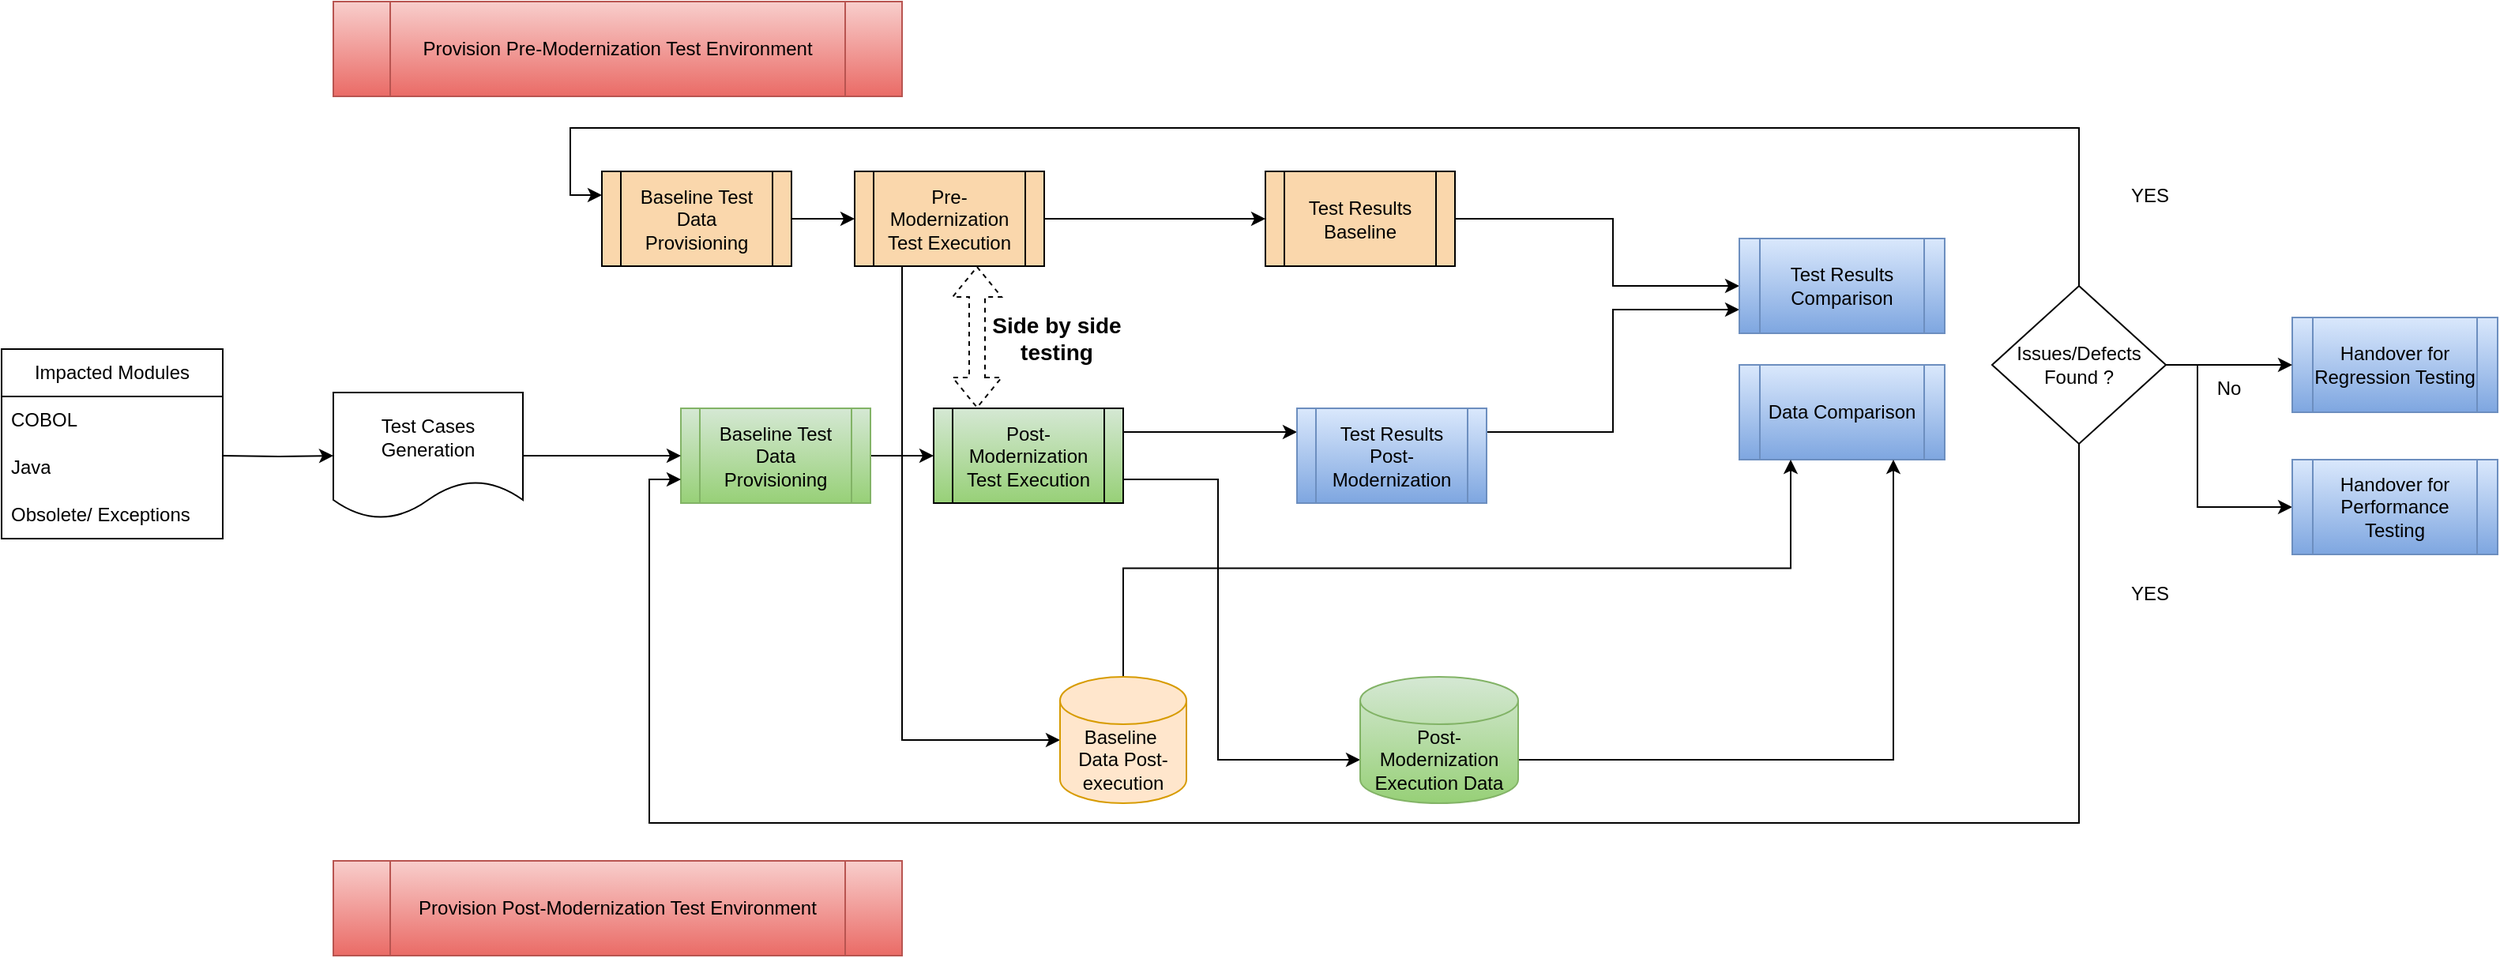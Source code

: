 <mxfile version="20.8.18" type="github" pages="2">
  <diagram name="Page-1" id="lryW137A7_xecyd_qi0n">
    <mxGraphModel dx="2190" dy="924" grid="1" gridSize="10" guides="1" tooltips="1" connect="1" arrows="1" fold="1" page="1" pageScale="1" pageWidth="827" pageHeight="1169" math="0" shadow="0">
      <root>
        <mxCell id="0" />
        <mxCell id="1" parent="0" />
        <mxCell id="WqO82yuMAQhep9-diVYG-1" style="edgeStyle=orthogonalEdgeStyle;rounded=0;orthogonalLoop=1;jettySize=auto;html=1;exitX=1;exitY=0.5;exitDx=0;exitDy=0;entryX=0;entryY=0.5;entryDx=0;entryDy=0;" edge="1" parent="1" source="WqO82yuMAQhep9-diVYG-4" target="WqO82yuMAQhep9-diVYG-6">
          <mxGeometry relative="1" as="geometry" />
        </mxCell>
        <mxCell id="WqO82yuMAQhep9-diVYG-2" style="edgeStyle=orthogonalEdgeStyle;rounded=0;orthogonalLoop=1;jettySize=auto;html=1;exitX=0.25;exitY=1;exitDx=0;exitDy=0;entryX=0;entryY=0.5;entryDx=0;entryDy=0;entryPerimeter=0;" edge="1" parent="1" source="WqO82yuMAQhep9-diVYG-4" target="WqO82yuMAQhep9-diVYG-18">
          <mxGeometry relative="1" as="geometry" />
        </mxCell>
        <mxCell id="WqO82yuMAQhep9-diVYG-4" value="Pre-Modernization Test Execution" style="shape=process;whiteSpace=wrap;html=1;backgroundOutline=1;fillColor=#fad7ac;" vertex="1" parent="1">
          <mxGeometry x="170" y="117.5" width="120" height="60" as="geometry" />
        </mxCell>
        <mxCell id="WqO82yuMAQhep9-diVYG-31" style="edgeStyle=orthogonalEdgeStyle;rounded=0;orthogonalLoop=1;jettySize=auto;html=1;exitX=1;exitY=0.5;exitDx=0;exitDy=0;entryX=0;entryY=0.5;entryDx=0;entryDy=0;" edge="1" parent="1" source="WqO82yuMAQhep9-diVYG-6" target="WqO82yuMAQhep9-diVYG-15">
          <mxGeometry relative="1" as="geometry">
            <Array as="points">
              <mxPoint x="650" y="148" />
              <mxPoint x="650" y="190" />
            </Array>
          </mxGeometry>
        </mxCell>
        <mxCell id="WqO82yuMAQhep9-diVYG-6" value="Test Results Baseline" style="shape=process;whiteSpace=wrap;html=1;backgroundOutline=1;fillColor=#fad7ac;" vertex="1" parent="1">
          <mxGeometry x="430" y="117.5" width="120" height="60" as="geometry" />
        </mxCell>
        <mxCell id="WqO82yuMAQhep9-diVYG-7" style="edgeStyle=orthogonalEdgeStyle;rounded=0;orthogonalLoop=1;jettySize=auto;html=1;exitX=1;exitY=0.5;exitDx=0;exitDy=0;entryX=0;entryY=0.5;entryDx=0;entryDy=0;" edge="1" parent="1" source="WqO82yuMAQhep9-diVYG-8" target="WqO82yuMAQhep9-diVYG-4">
          <mxGeometry relative="1" as="geometry" />
        </mxCell>
        <mxCell id="WqO82yuMAQhep9-diVYG-8" value="Baseline Test Data Provisioning" style="shape=process;whiteSpace=wrap;html=1;backgroundOutline=1;fillColor=#fad7ac;" vertex="1" parent="1">
          <mxGeometry x="10" y="117.5" width="120" height="60" as="geometry" />
        </mxCell>
        <mxCell id="WqO82yuMAQhep9-diVYG-9" style="edgeStyle=orthogonalEdgeStyle;rounded=0;orthogonalLoop=1;jettySize=auto;html=1;exitX=1;exitY=0.75;exitDx=0;exitDy=0;entryX=0;entryY=0;entryDx=0;entryDy=52.5;entryPerimeter=0;" edge="1" parent="1" source="WqO82yuMAQhep9-diVYG-12" target="WqO82yuMAQhep9-diVYG-20">
          <mxGeometry relative="1" as="geometry">
            <Array as="points">
              <mxPoint x="400" y="312.5" />
              <mxPoint x="400" y="490.5" />
            </Array>
          </mxGeometry>
        </mxCell>
        <mxCell id="WqO82yuMAQhep9-diVYG-10" style="edgeStyle=orthogonalEdgeStyle;rounded=0;orthogonalLoop=1;jettySize=auto;html=1;exitX=1;exitY=0.25;exitDx=0;exitDy=0;entryX=0;entryY=0.25;entryDx=0;entryDy=0;" edge="1" parent="1" source="WqO82yuMAQhep9-diVYG-12" target="WqO82yuMAQhep9-diVYG-14">
          <mxGeometry relative="1" as="geometry" />
        </mxCell>
        <mxCell id="WqO82yuMAQhep9-diVYG-12" value="Post-Modernization Test Execution" style="shape=process;whiteSpace=wrap;html=1;backgroundOutline=1;gradientColor=#97d077;fillColor=#d5e8d4;" vertex="1" parent="1">
          <mxGeometry x="220" y="267.5" width="120" height="60" as="geometry" />
        </mxCell>
        <mxCell id="WqO82yuMAQhep9-diVYG-30" style="edgeStyle=orthogonalEdgeStyle;rounded=0;orthogonalLoop=1;jettySize=auto;html=1;exitX=1;exitY=0.25;exitDx=0;exitDy=0;entryX=0;entryY=0.75;entryDx=0;entryDy=0;" edge="1" parent="1" source="WqO82yuMAQhep9-diVYG-14" target="WqO82yuMAQhep9-diVYG-15">
          <mxGeometry relative="1" as="geometry" />
        </mxCell>
        <mxCell id="WqO82yuMAQhep9-diVYG-14" value="Test Results Post-Modernization" style="shape=process;whiteSpace=wrap;html=1;backgroundOutline=1;gradientColor=#7ea6e0;fillColor=#dae8fc;strokeColor=#6c8ebf;" vertex="1" parent="1">
          <mxGeometry x="450" y="267.5" width="120" height="60" as="geometry" />
        </mxCell>
        <mxCell id="WqO82yuMAQhep9-diVYG-15" value="Test Results Comparison" style="shape=process;whiteSpace=wrap;html=1;backgroundOutline=1;gradientColor=#7ea6e0;fillColor=#dae8fc;strokeColor=#6c8ebf;" vertex="1" parent="1">
          <mxGeometry x="730" y="160" width="130" height="60" as="geometry" />
        </mxCell>
        <mxCell id="WqO82yuMAQhep9-diVYG-16" value="Data Comparison" style="shape=process;whiteSpace=wrap;html=1;backgroundOutline=1;gradientColor=#7ea6e0;fillColor=#dae8fc;strokeColor=#6c8ebf;" vertex="1" parent="1">
          <mxGeometry x="730" y="240" width="130" height="60" as="geometry" />
        </mxCell>
        <mxCell id="WqO82yuMAQhep9-diVYG-17" style="edgeStyle=orthogonalEdgeStyle;rounded=0;orthogonalLoop=1;jettySize=auto;html=1;exitX=0.5;exitY=0;exitDx=0;exitDy=0;exitPerimeter=0;entryX=0.25;entryY=1;entryDx=0;entryDy=0;" edge="1" parent="1" source="WqO82yuMAQhep9-diVYG-18" target="WqO82yuMAQhep9-diVYG-16">
          <mxGeometry relative="1" as="geometry" />
        </mxCell>
        <mxCell id="WqO82yuMAQhep9-diVYG-18" value="Baseline&amp;nbsp; Data Post-execution" style="shape=cylinder3;whiteSpace=wrap;html=1;boundedLbl=1;backgroundOutline=1;size=15;fillColor=#ffe6cc;strokeColor=#d79b00;" vertex="1" parent="1">
          <mxGeometry x="300" y="437.5" width="80" height="80" as="geometry" />
        </mxCell>
        <mxCell id="WqO82yuMAQhep9-diVYG-19" style="edgeStyle=orthogonalEdgeStyle;rounded=0;orthogonalLoop=1;jettySize=auto;html=1;exitX=1;exitY=0;exitDx=0;exitDy=52.5;exitPerimeter=0;entryX=0.75;entryY=1;entryDx=0;entryDy=0;" edge="1" parent="1" source="WqO82yuMAQhep9-diVYG-20" target="WqO82yuMAQhep9-diVYG-16">
          <mxGeometry relative="1" as="geometry" />
        </mxCell>
        <mxCell id="WqO82yuMAQhep9-diVYG-20" value="Post-Modernization Execution Data" style="shape=cylinder3;whiteSpace=wrap;html=1;boundedLbl=1;backgroundOutline=1;size=15;fillColor=#d5e8d4;gradientColor=#97d077;strokeColor=#82b366;" vertex="1" parent="1">
          <mxGeometry x="490" y="437.5" width="100" height="80" as="geometry" />
        </mxCell>
        <mxCell id="WqO82yuMAQhep9-diVYG-21" value="" style="shape=flexArrow;endArrow=classic;startArrow=classic;html=1;rounded=0;dashed=1;edgeStyle=orthogonalEdgeStyle;" edge="1" parent="1">
          <mxGeometry width="100" height="100" relative="1" as="geometry">
            <mxPoint x="247.5" y="267.5" as="sourcePoint" />
            <mxPoint x="247.5" y="177.5" as="targetPoint" />
          </mxGeometry>
        </mxCell>
        <mxCell id="WqO82yuMAQhep9-diVYG-22" value="&lt;font style=&quot;font-size: 14px&quot;&gt;&lt;b&gt;Side by side testing&lt;/b&gt;&lt;/font&gt;" style="text;html=1;strokeColor=none;fillColor=none;align=center;verticalAlign=middle;whiteSpace=wrap;rounded=0;" vertex="1" parent="1">
          <mxGeometry x="252.5" y="207.5" width="90" height="30" as="geometry" />
        </mxCell>
        <mxCell id="WqO82yuMAQhep9-diVYG-28" style="edgeStyle=orthogonalEdgeStyle;rounded=0;orthogonalLoop=1;jettySize=auto;html=1;exitX=1;exitY=0.5;exitDx=0;exitDy=0;entryX=0;entryY=0.5;entryDx=0;entryDy=0;" edge="1" parent="1" source="WqO82yuMAQhep9-diVYG-29" target="WqO82yuMAQhep9-diVYG-12">
          <mxGeometry relative="1" as="geometry" />
        </mxCell>
        <mxCell id="WqO82yuMAQhep9-diVYG-29" value="Baseline Test Data Provisioning" style="shape=process;whiteSpace=wrap;html=1;backgroundOutline=1;fillColor=#d5e8d4;gradientColor=#97d077;strokeColor=#82b366;" vertex="1" parent="1">
          <mxGeometry x="60" y="267.5" width="120" height="60" as="geometry" />
        </mxCell>
        <mxCell id="WqO82yuMAQhep9-diVYG-43" style="edgeStyle=orthogonalEdgeStyle;rounded=0;orthogonalLoop=1;jettySize=auto;html=1;exitX=1;exitY=0.5;exitDx=0;exitDy=0;entryX=0;entryY=0.5;entryDx=0;entryDy=0;" edge="1" parent="1" source="WqO82yuMAQhep9-diVYG-33" target="WqO82yuMAQhep9-diVYG-29">
          <mxGeometry relative="1" as="geometry" />
        </mxCell>
        <mxCell id="WqO82yuMAQhep9-diVYG-33" value="Test Cases Generation" style="shape=document;whiteSpace=wrap;html=1;boundedLbl=1;" vertex="1" parent="1">
          <mxGeometry x="-160" y="257.5" width="120" height="80" as="geometry" />
        </mxCell>
        <mxCell id="WqO82yuMAQhep9-diVYG-34" value="Impacted Modules" style="swimlane;fontStyle=0;childLayout=stackLayout;horizontal=1;startSize=30;horizontalStack=0;resizeParent=1;resizeParentMax=0;resizeLast=0;collapsible=1;marginBottom=0;whiteSpace=wrap;html=1;" vertex="1" parent="1">
          <mxGeometry x="-370" y="230" width="140" height="120" as="geometry" />
        </mxCell>
        <mxCell id="WqO82yuMAQhep9-diVYG-35" value="COBOL" style="text;strokeColor=none;fillColor=none;align=left;verticalAlign=middle;spacingLeft=4;spacingRight=4;overflow=hidden;points=[[0,0.5],[1,0.5]];portConstraint=eastwest;rotatable=0;whiteSpace=wrap;html=1;" vertex="1" parent="WqO82yuMAQhep9-diVYG-34">
          <mxGeometry y="30" width="140" height="30" as="geometry" />
        </mxCell>
        <mxCell id="WqO82yuMAQhep9-diVYG-37" value="Java" style="text;strokeColor=none;fillColor=none;align=left;verticalAlign=middle;spacingLeft=4;spacingRight=4;overflow=hidden;points=[[0,0.5],[1,0.5]];portConstraint=eastwest;rotatable=0;whiteSpace=wrap;html=1;" vertex="1" parent="WqO82yuMAQhep9-diVYG-34">
          <mxGeometry y="60" width="140" height="30" as="geometry" />
        </mxCell>
        <mxCell id="WqO82yuMAQhep9-diVYG-36" value="Obsolete/ Exceptions" style="text;strokeColor=none;fillColor=none;align=left;verticalAlign=middle;spacingLeft=4;spacingRight=4;overflow=hidden;points=[[0,0.5],[1,0.5]];portConstraint=eastwest;rotatable=0;whiteSpace=wrap;html=1;" vertex="1" parent="WqO82yuMAQhep9-diVYG-34">
          <mxGeometry y="90" width="140" height="30" as="geometry" />
        </mxCell>
        <mxCell id="WqO82yuMAQhep9-diVYG-38" style="edgeStyle=orthogonalEdgeStyle;rounded=0;orthogonalLoop=1;jettySize=auto;html=1;exitX=1;exitY=0.5;exitDx=0;exitDy=0;" edge="1" parent="1" target="WqO82yuMAQhep9-diVYG-33">
          <mxGeometry relative="1" as="geometry">
            <mxPoint x="-230.0" y="297.5" as="sourcePoint" />
          </mxGeometry>
        </mxCell>
        <mxCell id="WqO82yuMAQhep9-diVYG-39" value="Provision Pre-Modernization Test Environment" style="shape=process;whiteSpace=wrap;html=1;backgroundOutline=1;fillColor=#f8cecc;gradientColor=#ea6b66;strokeColor=#b85450;" vertex="1" parent="1">
          <mxGeometry x="-160" y="10" width="360" height="60" as="geometry" />
        </mxCell>
        <mxCell id="WqO82yuMAQhep9-diVYG-40" value="Provision Post-Modernization Test Environment" style="shape=process;whiteSpace=wrap;html=1;backgroundOutline=1;fillColor=#f8cecc;gradientColor=#ea6b66;strokeColor=#b85450;" vertex="1" parent="1">
          <mxGeometry x="-160" y="554" width="360" height="60" as="geometry" />
        </mxCell>
        <mxCell id="WqO82yuMAQhep9-diVYG-44" style="edgeStyle=orthogonalEdgeStyle;rounded=0;orthogonalLoop=1;jettySize=auto;html=1;entryX=0;entryY=0.25;entryDx=0;entryDy=0;exitX=0.5;exitY=0;exitDx=0;exitDy=0;" edge="1" parent="1" source="WqO82yuMAQhep9-diVYG-53" target="WqO82yuMAQhep9-diVYG-8">
          <mxGeometry relative="1" as="geometry">
            <mxPoint x="1010" y="180" as="sourcePoint" />
            <Array as="points">
              <mxPoint x="945" y="90" />
              <mxPoint x="-10" y="90" />
              <mxPoint x="-10" y="133" />
            </Array>
          </mxGeometry>
        </mxCell>
        <mxCell id="WqO82yuMAQhep9-diVYG-48" value="Handover for Regression Testing" style="shape=process;whiteSpace=wrap;html=1;backgroundOutline=1;gradientColor=#7ea6e0;fillColor=#dae8fc;strokeColor=#6c8ebf;" vertex="1" parent="1">
          <mxGeometry x="1080" y="210" width="130" height="60" as="geometry" />
        </mxCell>
        <mxCell id="WqO82yuMAQhep9-diVYG-55" style="edgeStyle=orthogonalEdgeStyle;rounded=0;orthogonalLoop=1;jettySize=auto;html=1;exitX=0.5;exitY=1;exitDx=0;exitDy=0;entryX=0;entryY=0.75;entryDx=0;entryDy=0;" edge="1" parent="1" source="WqO82yuMAQhep9-diVYG-53" target="WqO82yuMAQhep9-diVYG-29">
          <mxGeometry relative="1" as="geometry">
            <Array as="points">
              <mxPoint x="945" y="530" />
              <mxPoint x="40" y="530" />
              <mxPoint x="40" y="313" />
            </Array>
          </mxGeometry>
        </mxCell>
        <mxCell id="WqO82yuMAQhep9-diVYG-56" style="edgeStyle=orthogonalEdgeStyle;rounded=0;orthogonalLoop=1;jettySize=auto;html=1;exitX=1;exitY=0.5;exitDx=0;exitDy=0;entryX=0;entryY=0.5;entryDx=0;entryDy=0;" edge="1" parent="1" source="WqO82yuMAQhep9-diVYG-53" target="WqO82yuMAQhep9-diVYG-48">
          <mxGeometry relative="1" as="geometry" />
        </mxCell>
        <mxCell id="WqO82yuMAQhep9-diVYG-62" style="edgeStyle=orthogonalEdgeStyle;rounded=0;orthogonalLoop=1;jettySize=auto;html=1;exitX=1;exitY=0.5;exitDx=0;exitDy=0;entryX=0;entryY=0.5;entryDx=0;entryDy=0;" edge="1" parent="1" source="WqO82yuMAQhep9-diVYG-53" target="WqO82yuMAQhep9-diVYG-61">
          <mxGeometry relative="1" as="geometry">
            <Array as="points">
              <mxPoint x="1020" y="240" />
              <mxPoint x="1020" y="330" />
            </Array>
          </mxGeometry>
        </mxCell>
        <mxCell id="WqO82yuMAQhep9-diVYG-53" value="Issues/Defects Found ?" style="rhombus;whiteSpace=wrap;html=1;" vertex="1" parent="1">
          <mxGeometry x="890" y="190" width="110" height="100" as="geometry" />
        </mxCell>
        <mxCell id="WqO82yuMAQhep9-diVYG-57" value="YES" style="text;html=1;strokeColor=none;fillColor=none;align=center;verticalAlign=middle;whiteSpace=wrap;rounded=0;" vertex="1" parent="1">
          <mxGeometry x="960" y="117.5" width="60" height="30" as="geometry" />
        </mxCell>
        <mxCell id="WqO82yuMAQhep9-diVYG-58" value="YES" style="text;html=1;strokeColor=none;fillColor=none;align=center;verticalAlign=middle;whiteSpace=wrap;rounded=0;" vertex="1" parent="1">
          <mxGeometry x="960" y="370" width="60" height="30" as="geometry" />
        </mxCell>
        <mxCell id="WqO82yuMAQhep9-diVYG-59" value="No" style="text;html=1;strokeColor=none;fillColor=none;align=center;verticalAlign=middle;whiteSpace=wrap;rounded=0;" vertex="1" parent="1">
          <mxGeometry x="1010" y="240" width="60" height="30" as="geometry" />
        </mxCell>
        <mxCell id="WqO82yuMAQhep9-diVYG-61" value="Handover for Performance Testing" style="shape=process;whiteSpace=wrap;html=1;backgroundOutline=1;gradientColor=#7ea6e0;fillColor=#dae8fc;strokeColor=#6c8ebf;" vertex="1" parent="1">
          <mxGeometry x="1080" y="300" width="130" height="60" as="geometry" />
        </mxCell>
      </root>
    </mxGraphModel>
  </diagram>
  <diagram id="UNofo1oD9fVsMr8ZcupG" name="Page-2">
    <mxGraphModel dx="1781" dy="647" grid="1" gridSize="10" guides="1" tooltips="1" connect="1" arrows="1" fold="1" page="1" pageScale="1" pageWidth="827" pageHeight="1169" math="0" shadow="0">
      <root>
        <mxCell id="0" />
        <mxCell id="1" parent="0" />
        <mxCell id="orEndYyQ-1OZKGBUq193-45" style="edgeStyle=orthogonalEdgeStyle;rounded=0;orthogonalLoop=1;jettySize=auto;html=1;exitX=1;exitY=0.5;exitDx=0;exitDy=0;entryX=0;entryY=0.25;entryDx=0;entryDy=0;" edge="1" parent="1" source="orEndYyQ-1OZKGBUq193-15" target="orEndYyQ-1OZKGBUq193-27">
          <mxGeometry relative="1" as="geometry" />
        </mxCell>
        <mxCell id="orEndYyQ-1OZKGBUq193-15" value="&lt;div&gt;Existing Test Cases&amp;nbsp;&lt;/div&gt;" style="shape=document;whiteSpace=wrap;html=1;boundedLbl=1;fillColor=#ffe6cc;strokeColor=#d79b00;" vertex="1" parent="1">
          <mxGeometry x="-159" y="121" width="130" height="80" as="geometry" />
        </mxCell>
        <mxCell id="orEndYyQ-1OZKGBUq193-44" style="edgeStyle=orthogonalEdgeStyle;rounded=0;orthogonalLoop=1;jettySize=auto;html=1;exitX=1;exitY=0.25;exitDx=0;exitDy=0;entryX=0;entryY=0.5;entryDx=0;entryDy=0;" edge="1" parent="1" source="orEndYyQ-1OZKGBUq193-18" target="orEndYyQ-1OZKGBUq193-27">
          <mxGeometry relative="1" as="geometry" />
        </mxCell>
        <mxCell id="orEndYyQ-1OZKGBUq193-18" value="&lt;div&gt;New Test Cases&amp;nbsp;&lt;/div&gt;" style="shape=document;whiteSpace=wrap;html=1;boundedLbl=1;fillColor=#d5e8d4;gradientColor=#97d077;strokeColor=#82b366;" vertex="1" parent="1">
          <mxGeometry x="-160" y="280" width="130" height="80" as="geometry" />
        </mxCell>
        <mxCell id="orEndYyQ-1OZKGBUq193-19" style="edgeStyle=orthogonalEdgeStyle;rounded=0;orthogonalLoop=1;jettySize=auto;html=1;exitX=1;exitY=0.5;exitDx=0;exitDy=0;entryX=0;entryY=0.5;entryDx=0;entryDy=0;" edge="1" parent="1" source="orEndYyQ-1OZKGBUq193-39" target="orEndYyQ-1OZKGBUq193-18">
          <mxGeometry relative="1" as="geometry">
            <mxPoint x="-200" y="280" as="sourcePoint" />
          </mxGeometry>
        </mxCell>
        <mxCell id="orEndYyQ-1OZKGBUq193-20" value="DTCC SME to Support" style="shape=umlActor;verticalLabelPosition=bottom;verticalAlign=top;html=1;outlineConnect=0;" vertex="1" parent="1">
          <mxGeometry x="-230" y="300" width="20" height="40" as="geometry" />
        </mxCell>
        <mxCell id="orEndYyQ-1OZKGBUq193-49" style="edgeStyle=orthogonalEdgeStyle;rounded=0;orthogonalLoop=1;jettySize=auto;html=1;exitX=1;exitY=0.5;exitDx=0;exitDy=0;entryX=0;entryY=0.5;entryDx=0;entryDy=0;" edge="1" parent="1" source="orEndYyQ-1OZKGBUq193-21" target="orEndYyQ-1OZKGBUq193-46">
          <mxGeometry relative="1" as="geometry" />
        </mxCell>
        <mxCell id="orEndYyQ-1OZKGBUq193-21" value="Automate Test Cases using Jagacy 3270" style="shape=process;whiteSpace=wrap;html=1;backgroundOutline=1;fillColor=#d5e8d4;gradientColor=#97d077;strokeColor=#82b366;" vertex="1" parent="1">
          <mxGeometry x="270" y="205" width="120" height="60" as="geometry" />
        </mxCell>
        <mxCell id="orEndYyQ-1OZKGBUq193-23" style="edgeStyle=orthogonalEdgeStyle;rounded=0;orthogonalLoop=1;jettySize=auto;html=1;exitX=1;exitY=0.25;exitDx=0;exitDy=0;entryX=0;entryY=0.5;entryDx=0;entryDy=0;" edge="1" parent="1" source="orEndYyQ-1OZKGBUq193-27" target="orEndYyQ-1OZKGBUq193-29">
          <mxGeometry relative="1" as="geometry">
            <mxPoint x="160" y="170" as="sourcePoint" />
          </mxGeometry>
        </mxCell>
        <mxCell id="orEndYyQ-1OZKGBUq193-43" style="edgeStyle=orthogonalEdgeStyle;rounded=0;orthogonalLoop=1;jettySize=auto;html=1;exitX=1;exitY=0.5;exitDx=0;exitDy=0;entryX=0;entryY=0.5;entryDx=0;entryDy=0;" edge="1" parent="1" source="orEndYyQ-1OZKGBUq193-27" target="orEndYyQ-1OZKGBUq193-21">
          <mxGeometry relative="1" as="geometry" />
        </mxCell>
        <mxCell id="orEndYyQ-1OZKGBUq193-27" value="&lt;div&gt;Test Cases&amp;nbsp;&lt;/div&gt;&lt;div&gt;&amp;nbsp;for Side by Side Testing&lt;br&gt;&lt;/div&gt;" style="shape=process;whiteSpace=wrap;html=1;backgroundOutline=1;gradientColor=#97d077;fillColor=#d5e8d4;strokeColor=#82b366;" vertex="1" parent="1">
          <mxGeometry x="30" y="205" width="120" height="60" as="geometry" />
        </mxCell>
        <mxCell id="orEndYyQ-1OZKGBUq193-28" style="edgeStyle=orthogonalEdgeStyle;rounded=0;orthogonalLoop=1;jettySize=auto;html=1;exitX=0.25;exitY=1;exitDx=0;exitDy=0;entryX=0;entryY=0.25;entryDx=0;entryDy=0;" edge="1" parent="1" source="orEndYyQ-1OZKGBUq193-29" target="orEndYyQ-1OZKGBUq193-21">
          <mxGeometry relative="1" as="geometry" />
        </mxCell>
        <mxCell id="orEndYyQ-1OZKGBUq193-29" value="Reuse Existing Automated Test Scripts" style="rounded=0;whiteSpace=wrap;html=1;fillColor=#ffe6cc;strokeColor=#d79b00;" vertex="1" parent="1">
          <mxGeometry x="200" y="120" width="120" height="60" as="geometry" />
        </mxCell>
        <mxCell id="orEndYyQ-1OZKGBUq193-34" value="" style="shape=flexArrow;endArrow=classic;startArrow=classic;html=1;rounded=0;exitX=0.5;exitY=0;exitDx=0;exitDy=0;exitPerimeter=0;entryX=0.5;entryY=1;entryDx=0;entryDy=0;entryPerimeter=0;endWidth=6;endSize=3.67;startWidth=6;startSize=3.67;" edge="1" parent="1" target="orEndYyQ-1OZKGBUq193-16">
          <mxGeometry width="100" height="100" relative="1" as="geometry">
            <mxPoint x="350" y="560" as="sourcePoint" />
            <mxPoint x="580" y="330" as="targetPoint" />
          </mxGeometry>
        </mxCell>
        <mxCell id="orEndYyQ-1OZKGBUq193-41" style="edgeStyle=orthogonalEdgeStyle;rounded=0;orthogonalLoop=1;jettySize=auto;html=1;exitX=1;exitY=0.25;exitDx=0;exitDy=0;entryX=0;entryY=0.5;entryDx=0;entryDy=0;" edge="1" parent="1" source="orEndYyQ-1OZKGBUq193-37" target="orEndYyQ-1OZKGBUq193-15">
          <mxGeometry relative="1" as="geometry" />
        </mxCell>
        <mxCell id="orEndYyQ-1OZKGBUq193-37" value="Impacted Modules" style="swimlane;fontStyle=0;childLayout=stackLayout;horizontal=1;startSize=30;horizontalStack=0;resizeParent=1;resizeParentMax=0;resizeLast=0;collapsible=1;marginBottom=0;whiteSpace=wrap;html=1;" vertex="1" parent="1">
          <mxGeometry x="-360" y="190" width="140" height="90" as="geometry" />
        </mxCell>
        <mxCell id="orEndYyQ-1OZKGBUq193-38" value="COBOL" style="text;strokeColor=none;fillColor=none;align=left;verticalAlign=middle;spacingLeft=4;spacingRight=4;overflow=hidden;points=[[0,0.5],[1,0.5]];portConstraint=eastwest;rotatable=0;whiteSpace=wrap;html=1;" vertex="1" parent="orEndYyQ-1OZKGBUq193-37">
          <mxGeometry y="30" width="140" height="30" as="geometry" />
        </mxCell>
        <mxCell id="orEndYyQ-1OZKGBUq193-39" value="JAVA" style="text;strokeColor=none;fillColor=none;align=left;verticalAlign=middle;spacingLeft=4;spacingRight=4;overflow=hidden;points=[[0,0.5],[1,0.5]];portConstraint=eastwest;rotatable=0;whiteSpace=wrap;html=1;" vertex="1" parent="orEndYyQ-1OZKGBUq193-37">
          <mxGeometry y="60" width="140" height="30" as="geometry" />
        </mxCell>
        <mxCell id="orEndYyQ-1OZKGBUq193-50" style="edgeStyle=orthogonalEdgeStyle;rounded=0;orthogonalLoop=1;jettySize=auto;html=1;exitX=1;exitY=0.25;exitDx=0;exitDy=0;entryX=0;entryY=0.5;entryDx=0;entryDy=0;" edge="1" parent="1" source="orEndYyQ-1OZKGBUq193-46" target="orEndYyQ-1OZKGBUq193-47">
          <mxGeometry relative="1" as="geometry" />
        </mxCell>
        <mxCell id="orEndYyQ-1OZKGBUq193-51" style="edgeStyle=orthogonalEdgeStyle;rounded=0;orthogonalLoop=1;jettySize=auto;html=1;exitX=1;exitY=0.75;exitDx=0;exitDy=0;entryX=0;entryY=0.5;entryDx=0;entryDy=0;" edge="1" parent="1" source="orEndYyQ-1OZKGBUq193-46" target="orEndYyQ-1OZKGBUq193-48">
          <mxGeometry relative="1" as="geometry" />
        </mxCell>
        <mxCell id="orEndYyQ-1OZKGBUq193-46" value="Side by Side Testing" style="shape=process;whiteSpace=wrap;html=1;backgroundOutline=1;fillColor=#d5e8d4;gradientColor=#97d077;strokeColor=#82b366;" vertex="1" parent="1">
          <mxGeometry x="440" y="205" width="120" height="60" as="geometry" />
        </mxCell>
        <mxCell id="orEndYyQ-1OZKGBUq193-47" value="Regression Testing" style="shape=process;whiteSpace=wrap;html=1;backgroundOutline=1;fillColor=#ffe6cc;strokeColor=#d79b00;" vertex="1" parent="1">
          <mxGeometry x="620" y="120" width="120" height="60" as="geometry" />
        </mxCell>
        <mxCell id="orEndYyQ-1OZKGBUq193-48" value="NFR Testing" style="shape=process;whiteSpace=wrap;html=1;backgroundOutline=1;fillColor=#ffe6cc;strokeColor=#d79b00;" vertex="1" parent="1">
          <mxGeometry x="620" y="280" width="120" height="60" as="geometry" />
        </mxCell>
        <mxCell id="orEndYyQ-1OZKGBUq193-56" style="edgeStyle=orthogonalEdgeStyle;rounded=0;orthogonalLoop=1;jettySize=auto;html=1;exitX=1;exitY=0.25;exitDx=0;exitDy=0;entryX=0;entryY=0.25;entryDx=0;entryDy=0;" edge="1" parent="1" source="orEndYyQ-1OZKGBUq193-52" target="orEndYyQ-1OZKGBUq193-47">
          <mxGeometry relative="1" as="geometry">
            <Array as="points">
              <mxPoint x="590" y="83" />
              <mxPoint x="590" y="135" />
            </Array>
          </mxGeometry>
        </mxCell>
        <mxCell id="orEndYyQ-1OZKGBUq193-52" value="Impacted Modules" style="swimlane;fontStyle=0;childLayout=stackLayout;horizontal=1;startSize=30;horizontalStack=0;resizeParent=1;resizeParentMax=0;resizeLast=0;collapsible=1;marginBottom=0;whiteSpace=wrap;html=1;" vertex="1" parent="1">
          <mxGeometry x="-360" y="60" width="140" height="90" as="geometry" />
        </mxCell>
        <mxCell id="orEndYyQ-1OZKGBUq193-53" value="Obsolete" style="text;strokeColor=none;fillColor=none;align=left;verticalAlign=middle;spacingLeft=4;spacingRight=4;overflow=hidden;points=[[0,0.5],[1,0.5]];portConstraint=eastwest;rotatable=0;whiteSpace=wrap;html=1;" vertex="1" parent="orEndYyQ-1OZKGBUq193-52">
          <mxGeometry y="30" width="140" height="30" as="geometry" />
        </mxCell>
        <mxCell id="orEndYyQ-1OZKGBUq193-54" value="Decommissioned" style="text;strokeColor=none;fillColor=none;align=left;verticalAlign=middle;spacingLeft=4;spacingRight=4;overflow=hidden;points=[[0,0.5],[1,0.5]];portConstraint=eastwest;rotatable=0;whiteSpace=wrap;html=1;" vertex="1" parent="orEndYyQ-1OZKGBUq193-52">
          <mxGeometry y="60" width="140" height="30" as="geometry" />
        </mxCell>
        <mxCell id="orEndYyQ-1OZKGBUq193-58" value="" style="ellipse;whiteSpace=wrap;html=1;aspect=fixed;fillColor=#d5e8d4;gradientColor=#97d077;strokeColor=#82b366;" vertex="1" parent="1">
          <mxGeometry x="682" y="400" width="30" height="30" as="geometry" />
        </mxCell>
        <mxCell id="orEndYyQ-1OZKGBUq193-59" value="IBM Team&#39;s Activity" style="text;html=1;strokeColor=none;fillColor=none;align=center;verticalAlign=middle;whiteSpace=wrap;rounded=0;" vertex="1" parent="1">
          <mxGeometry x="722" y="400" width="128" height="30" as="geometry" />
        </mxCell>
        <mxCell id="orEndYyQ-1OZKGBUq193-60" value="" style="ellipse;whiteSpace=wrap;html=1;aspect=fixed;fillColor=#ffe6cc;strokeColor=#d79b00;" vertex="1" parent="1">
          <mxGeometry x="682" y="450" width="30" height="30" as="geometry" />
        </mxCell>
        <mxCell id="orEndYyQ-1OZKGBUq193-61" value="DTCC Team&#39;s Activity" style="text;html=1;strokeColor=none;fillColor=none;align=center;verticalAlign=middle;whiteSpace=wrap;rounded=0;" vertex="1" parent="1">
          <mxGeometry x="727" y="450" width="133" height="30" as="geometry" />
        </mxCell>
        <mxCell id="orEndYyQ-1OZKGBUq193-64" value="" style="shape=ext;double=1;rounded=0;whiteSpace=wrap;html=1;gradientColor=none;opacity=10;strokeWidth=4;" vertex="1" parent="1">
          <mxGeometry x="670" y="360" width="200" height="140" as="geometry" />
        </mxCell>
        <mxCell id="orEndYyQ-1OZKGBUq193-65" value="&lt;font style=&quot;font-size: 18px;&quot;&gt;Legend&lt;/font&gt;" style="text;strokeColor=none;fillColor=none;html=1;fontSize=24;fontStyle=1;verticalAlign=middle;align=center;" vertex="1" parent="1">
          <mxGeometry x="722" y="360" width="100" height="40" as="geometry" />
        </mxCell>
      </root>
    </mxGraphModel>
  </diagram>
</mxfile>
